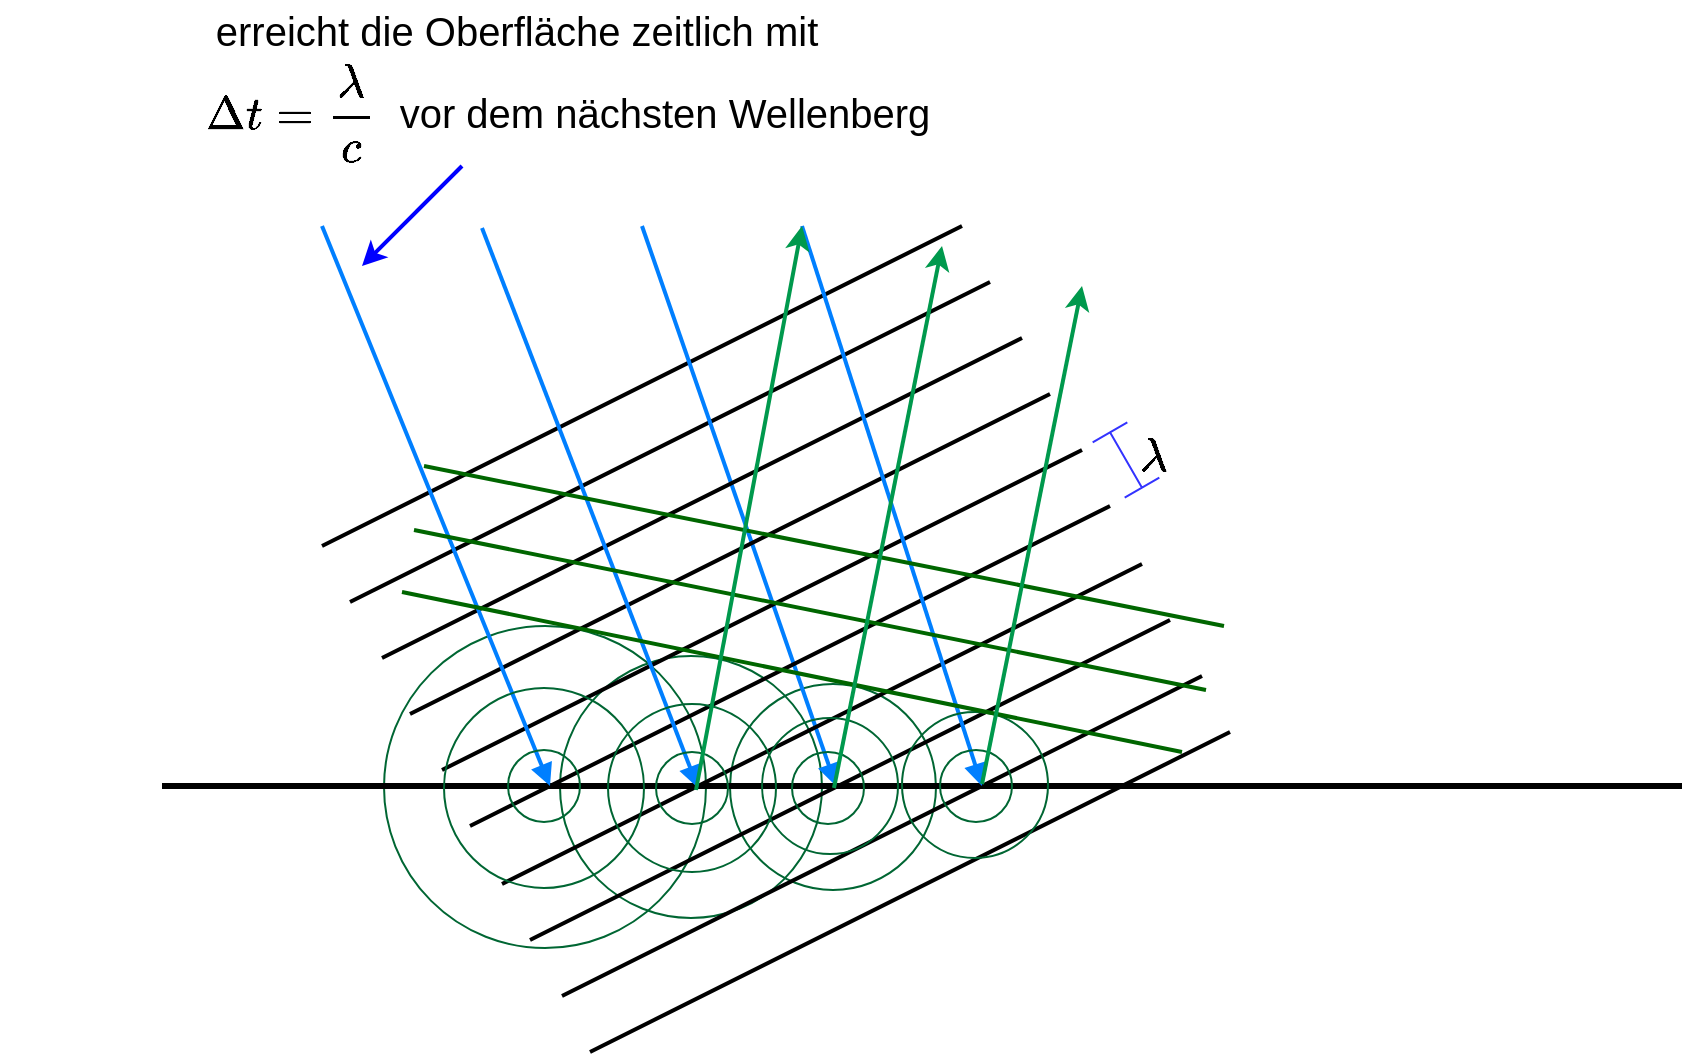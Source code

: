 <mxfile version="17.2.4" type="device"><diagram id="Rb4uy2KFlqstpATcgle0" name="Seite-1"><mxGraphModel dx="1845" dy="681" grid="1" gridSize="10" guides="1" tooltips="1" connect="1" arrows="1" fold="1" page="1" pageScale="1" pageWidth="827" pageHeight="1169" math="1" shadow="0"><root><mxCell id="0"/><mxCell id="1" parent="0"/><mxCell id="i5j4uZJBYXoHVzI8v3se-36" value="" style="ellipse;whiteSpace=wrap;html=1;aspect=fixed;fontSize=20;strokeColor=#006633;fillColor=none;" parent="1" vertex="1"><mxGeometry x="151" y="520" width="161" height="161" as="geometry"/></mxCell><mxCell id="i5j4uZJBYXoHVzI8v3se-32" value="" style="ellipse;whiteSpace=wrap;html=1;aspect=fixed;fontSize=20;strokeColor=#006633;fillColor=none;" parent="1" vertex="1"><mxGeometry x="239" y="535" width="131" height="131" as="geometry"/></mxCell><mxCell id="i5j4uZJBYXoHVzI8v3se-25" value="" style="ellipse;whiteSpace=wrap;html=1;aspect=fixed;fontSize=20;strokeColor=#006633;fillColor=none;" parent="1" vertex="1"><mxGeometry x="324" y="549" width="103" height="103" as="geometry"/></mxCell><mxCell id="i5j4uZJBYXoHVzI8v3se-1" value="" style="endArrow=none;html=1;rounded=0;strokeWidth=3;" parent="1" edge="1"><mxGeometry width="50" height="50" relative="1" as="geometry"><mxPoint x="40" y="600" as="sourcePoint"/><mxPoint x="800" y="600" as="targetPoint"/></mxGeometry></mxCell><mxCell id="i5j4uZJBYXoHVzI8v3se-5" value="" style="endArrow=none;html=1;rounded=0;strokeWidth=2;" parent="1" edge="1"><mxGeometry width="50" height="50" relative="1" as="geometry"><mxPoint x="120" y="480" as="sourcePoint"/><mxPoint x="440" y="320" as="targetPoint"/></mxGeometry></mxCell><mxCell id="i5j4uZJBYXoHVzI8v3se-6" value="" style="endArrow=none;html=1;rounded=0;strokeWidth=2;" parent="1" edge="1"><mxGeometry width="50" height="50" relative="1" as="geometry"><mxPoint x="134" y="508" as="sourcePoint"/><mxPoint x="454" y="348" as="targetPoint"/></mxGeometry></mxCell><mxCell id="i5j4uZJBYXoHVzI8v3se-7" value="" style="endArrow=none;html=1;rounded=0;strokeWidth=2;strokeColor=#007FFF;endFill=0;startArrow=block;startFill=1;" parent="1" edge="1"><mxGeometry width="50" height="50" relative="1" as="geometry"><mxPoint x="377" y="600" as="sourcePoint"/><mxPoint x="280" y="320" as="targetPoint"/></mxGeometry></mxCell><mxCell id="i5j4uZJBYXoHVzI8v3se-8" value="" style="endArrow=none;html=1;rounded=0;strokeWidth=2;" parent="1" edge="1"><mxGeometry width="50" height="50" relative="1" as="geometry"><mxPoint x="150" y="536" as="sourcePoint"/><mxPoint x="470" y="376" as="targetPoint"/></mxGeometry></mxCell><mxCell id="i5j4uZJBYXoHVzI8v3se-9" value="" style="endArrow=none;html=1;rounded=0;strokeWidth=2;" parent="1" edge="1"><mxGeometry width="50" height="50" relative="1" as="geometry"><mxPoint x="164" y="564" as="sourcePoint"/><mxPoint x="484" y="404" as="targetPoint"/></mxGeometry></mxCell><mxCell id="i5j4uZJBYXoHVzI8v3se-10" value="" style="endArrow=none;html=1;rounded=0;strokeWidth=2;" parent="1" edge="1"><mxGeometry width="50" height="50" relative="1" as="geometry"><mxPoint x="180" y="592" as="sourcePoint"/><mxPoint x="500" y="432" as="targetPoint"/></mxGeometry></mxCell><mxCell id="i5j4uZJBYXoHVzI8v3se-11" value="" style="endArrow=none;html=1;rounded=0;strokeWidth=2;" parent="1" edge="1"><mxGeometry width="50" height="50" relative="1" as="geometry"><mxPoint x="194" y="620" as="sourcePoint"/><mxPoint x="514" y="460" as="targetPoint"/></mxGeometry></mxCell><mxCell id="i5j4uZJBYXoHVzI8v3se-12" value="" style="endArrow=none;html=1;rounded=0;strokeWidth=2;" parent="1" edge="1"><mxGeometry width="50" height="50" relative="1" as="geometry"><mxPoint x="210" y="649" as="sourcePoint"/><mxPoint x="530" y="489" as="targetPoint"/></mxGeometry></mxCell><mxCell id="i5j4uZJBYXoHVzI8v3se-13" value="" style="endArrow=none;html=1;rounded=0;strokeWidth=2;" parent="1" edge="1"><mxGeometry width="50" height="50" relative="1" as="geometry"><mxPoint x="224" y="677" as="sourcePoint"/><mxPoint x="544" y="517" as="targetPoint"/></mxGeometry></mxCell><mxCell id="i5j4uZJBYXoHVzI8v3se-14" value="" style="endArrow=none;html=1;rounded=0;strokeWidth=2;" parent="1" edge="1"><mxGeometry width="50" height="50" relative="1" as="geometry"><mxPoint x="240" y="705" as="sourcePoint"/><mxPoint x="560" y="545" as="targetPoint"/></mxGeometry></mxCell><mxCell id="i5j4uZJBYXoHVzI8v3se-15" value="" style="endArrow=none;html=1;rounded=0;strokeWidth=2;" parent="1" edge="1"><mxGeometry width="50" height="50" relative="1" as="geometry"><mxPoint x="254" y="733" as="sourcePoint"/><mxPoint x="574" y="573" as="targetPoint"/></mxGeometry></mxCell><mxCell id="i5j4uZJBYXoHVzI8v3se-16" value="" style="endArrow=none;html=1;rounded=0;strokeWidth=2;strokeColor=#007FFF;endFill=0;startArrow=block;startFill=1;" parent="1" edge="1"><mxGeometry width="50" height="50" relative="1" as="geometry"><mxPoint x="450" y="600" as="sourcePoint"/><mxPoint x="360" y="320" as="targetPoint"/></mxGeometry></mxCell><mxCell id="i5j4uZJBYXoHVzI8v3se-18" value="" style="shape=crossbar;whiteSpace=wrap;html=1;rounded=1;direction=south;fillColor=none;rotation=-30;strokeColor=#3333FF;" parent="1" vertex="1"><mxGeometry x="512" y="421" width="20" height="32" as="geometry"/></mxCell><mxCell id="i5j4uZJBYXoHVzI8v3se-19" value="$$\lambda$$" style="text;html=1;resizable=0;autosize=1;align=center;verticalAlign=middle;points=[];fillColor=none;strokeColor=none;rounded=0;fontSize=20;" parent="1" vertex="1"><mxGeometry x="470" y="420" width="130" height="30" as="geometry"/></mxCell><mxCell id="i5j4uZJBYXoHVzI8v3se-20" value="erreicht die Oberfläche zeitlich mit" style="text;html=1;resizable=0;autosize=1;align=center;verticalAlign=middle;points=[];fillColor=none;strokeColor=none;rounded=0;fontSize=20;" parent="1" vertex="1"><mxGeometry x="57" y="207" width="320" height="30" as="geometry"/></mxCell><mxCell id="i5j4uZJBYXoHVzI8v3se-21" value="$$\Delta t = \frac{\lambda}{c}$$" style="text;html=1;resizable=0;autosize=1;align=center;verticalAlign=middle;points=[];fillColor=none;strokeColor=none;rounded=0;fontSize=20;" parent="1" vertex="1"><mxGeometry x="-41" y="248" width="290" height="30" as="geometry"/></mxCell><mxCell id="i5j4uZJBYXoHVzI8v3se-22" value="vor dem nächsten Wellenberg" style="text;html=1;resizable=0;autosize=1;align=center;verticalAlign=middle;points=[];fillColor=none;strokeColor=none;rounded=0;fontSize=20;" parent="1" vertex="1"><mxGeometry x="151" y="248" width="280" height="30" as="geometry"/></mxCell><mxCell id="i5j4uZJBYXoHVzI8v3se-23" value="" style="ellipse;whiteSpace=wrap;html=1;aspect=fixed;fontSize=20;strokeColor=#006633;fillColor=none;" parent="1" vertex="1"><mxGeometry x="340" y="566" width="68" height="68" as="geometry"/></mxCell><mxCell id="i5j4uZJBYXoHVzI8v3se-26" value="" style="ellipse;whiteSpace=wrap;html=1;aspect=fixed;fontSize=20;strokeColor=#006633;fillColor=none;" parent="1" vertex="1"><mxGeometry x="355" y="583" width="36" height="36" as="geometry"/></mxCell><mxCell id="i5j4uZJBYXoHVzI8v3se-27" value="" style="ellipse;whiteSpace=wrap;html=1;aspect=fixed;fontSize=20;strokeColor=#006633;fillColor=none;" parent="1" vertex="1"><mxGeometry x="410" y="563" width="73" height="73" as="geometry"/></mxCell><mxCell id="i5j4uZJBYXoHVzI8v3se-29" value="" style="ellipse;whiteSpace=wrap;html=1;aspect=fixed;fontSize=20;strokeColor=#006633;fillColor=none;" parent="1" vertex="1"><mxGeometry x="429" y="582" width="36" height="36" as="geometry"/></mxCell><mxCell id="i5j4uZJBYXoHVzI8v3se-30" value="" style="endArrow=none;html=1;rounded=0;strokeWidth=2;strokeColor=#007FFF;endFill=0;startArrow=block;startFill=1;" parent="1" edge="1"><mxGeometry width="50" height="50" relative="1" as="geometry"><mxPoint x="308" y="601" as="sourcePoint"/><mxPoint x="200" y="321" as="targetPoint"/></mxGeometry></mxCell><mxCell id="i5j4uZJBYXoHVzI8v3se-31" value="" style="ellipse;whiteSpace=wrap;html=1;aspect=fixed;fontSize=20;strokeColor=#006633;fillColor=none;" parent="1" vertex="1"><mxGeometry x="263" y="559" width="84" height="84" as="geometry"/></mxCell><mxCell id="i5j4uZJBYXoHVzI8v3se-33" value="" style="ellipse;whiteSpace=wrap;html=1;aspect=fixed;fontSize=20;strokeColor=#006633;fillColor=none;" parent="1" vertex="1"><mxGeometry x="287" y="583" width="36" height="36" as="geometry"/></mxCell><mxCell id="i5j4uZJBYXoHVzI8v3se-34" value="" style="endArrow=none;html=1;rounded=0;strokeWidth=2;strokeColor=#007FFF;endFill=0;startArrow=block;startFill=1;" parent="1" edge="1"><mxGeometry width="50" height="50" relative="1" as="geometry"><mxPoint x="234" y="600" as="sourcePoint"/><mxPoint x="120" y="320" as="targetPoint"/></mxGeometry></mxCell><mxCell id="i5j4uZJBYXoHVzI8v3se-35" value="" style="ellipse;whiteSpace=wrap;html=1;aspect=fixed;fontSize=20;strokeColor=#006633;fillColor=none;" parent="1" vertex="1"><mxGeometry x="181" y="551" width="100" height="100" as="geometry"/></mxCell><mxCell id="i5j4uZJBYXoHVzI8v3se-37" value="" style="ellipse;whiteSpace=wrap;html=1;aspect=fixed;fontSize=20;strokeColor=#006633;fillColor=none;" parent="1" vertex="1"><mxGeometry x="213" y="582" width="36" height="36" as="geometry"/></mxCell><mxCell id="i5j4uZJBYXoHVzI8v3se-39" value="" style="endArrow=none;html=1;rounded=0;fontSize=20;strokeColor=#006600;strokeWidth=2;" parent="1" edge="1"><mxGeometry width="50" height="50" relative="1" as="geometry"><mxPoint x="160" y="503" as="sourcePoint"/><mxPoint x="550" y="583" as="targetPoint"/></mxGeometry></mxCell><mxCell id="i5j4uZJBYXoHVzI8v3se-40" value="" style="endArrow=none;html=1;rounded=0;fontSize=20;strokeColor=#006600;strokeWidth=2;" parent="1" edge="1"><mxGeometry width="50" height="50" relative="1" as="geometry"><mxPoint x="166" y="472" as="sourcePoint"/><mxPoint x="562" y="552" as="targetPoint"/></mxGeometry></mxCell><mxCell id="i5j4uZJBYXoHVzI8v3se-41" value="" style="endArrow=none;html=1;rounded=0;fontSize=20;strokeColor=#006600;strokeWidth=2;" parent="1" edge="1"><mxGeometry width="50" height="50" relative="1" as="geometry"><mxPoint x="171" y="440" as="sourcePoint"/><mxPoint x="571" y="520" as="targetPoint"/></mxGeometry></mxCell><mxCell id="i5j4uZJBYXoHVzI8v3se-42" value="" style="endArrow=classic;html=1;rounded=0;fontSize=20;strokeColor=#00994D;strokeWidth=2;" parent="1" edge="1"><mxGeometry width="50" height="50" relative="1" as="geometry"><mxPoint x="450" y="599" as="sourcePoint"/><mxPoint x="500" y="350" as="targetPoint"/></mxGeometry></mxCell><mxCell id="i5j4uZJBYXoHVzI8v3se-43" value="" style="endArrow=classic;html=1;rounded=0;fontSize=20;strokeColor=#0000FF;strokeWidth=2;" parent="1" edge="1"><mxGeometry width="50" height="50" relative="1" as="geometry"><mxPoint x="190" y="290" as="sourcePoint"/><mxPoint x="140" y="340" as="targetPoint"/></mxGeometry></mxCell><mxCell id="i5j4uZJBYXoHVzI8v3se-44" value="" style="endArrow=classic;html=1;rounded=0;fontSize=20;strokeColor=#00994D;strokeWidth=2;" parent="1" edge="1"><mxGeometry width="50" height="50" relative="1" as="geometry"><mxPoint x="376" y="601" as="sourcePoint"/><mxPoint x="430" y="330" as="targetPoint"/></mxGeometry></mxCell><mxCell id="i5j4uZJBYXoHVzI8v3se-45" value="" style="endArrow=classic;html=1;rounded=0;fontSize=20;strokeColor=#00994D;strokeWidth=2;" parent="1" edge="1"><mxGeometry width="50" height="50" relative="1" as="geometry"><mxPoint x="307" y="602" as="sourcePoint"/><mxPoint x="360" y="320" as="targetPoint"/></mxGeometry></mxCell></root></mxGraphModel></diagram></mxfile>